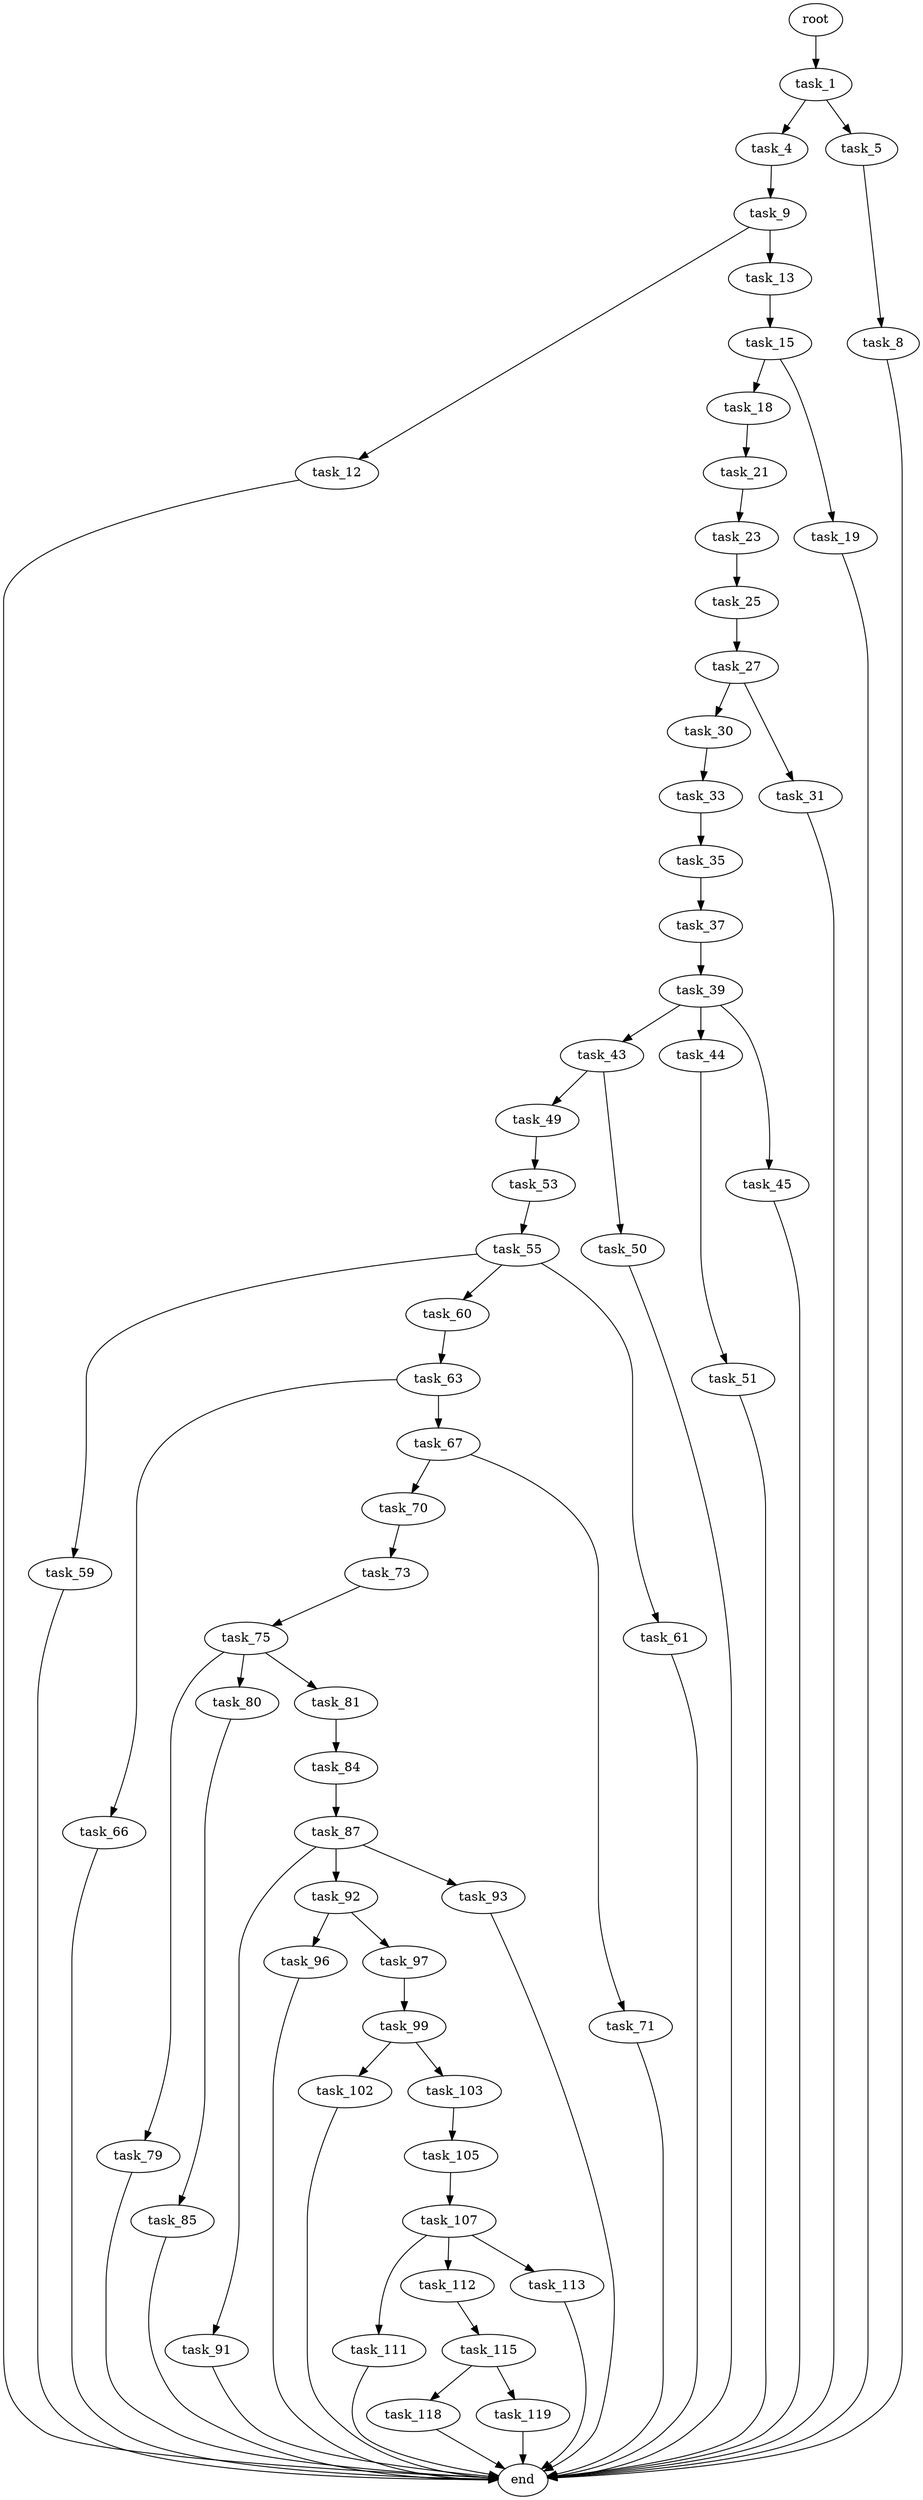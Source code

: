 digraph G {
  root [size="0.000000"];
  task_1 [size="134217728000.000000"];
  task_4 [size="31585564420.000000"];
  task_5 [size="8589934592.000000"];
  task_9 [size="40501161071.000000"];
  task_8 [size="15632378231.000000"];
  end [size="0.000000"];
  task_12 [size="14634739172.000000"];
  task_13 [size="36862129659.000000"];
  task_15 [size="1079835123704.000000"];
  task_18 [size="3136501103.000000"];
  task_19 [size="772916481.000000"];
  task_21 [size="6240228286.000000"];
  task_23 [size="2173285988.000000"];
  task_25 [size="4095225123.000000"];
  task_27 [size="1073741824000.000000"];
  task_30 [size="47245310356.000000"];
  task_31 [size="8589934592.000000"];
  task_33 [size="78278041466.000000"];
  task_35 [size="782757789696.000000"];
  task_37 [size="249463316057.000000"];
  task_39 [size="1073741824000.000000"];
  task_43 [size="55101552445.000000"];
  task_44 [size="8846471169.000000"];
  task_45 [size="46946198775.000000"];
  task_49 [size="12684471560.000000"];
  task_50 [size="180998892432.000000"];
  task_51 [size="1073741824000.000000"];
  task_53 [size="68719476736.000000"];
  task_55 [size="862157551183.000000"];
  task_59 [size="549755813888.000000"];
  task_60 [size="28991029248.000000"];
  task_61 [size="8589934592.000000"];
  task_63 [size="7033707476.000000"];
  task_66 [size="205128527796.000000"];
  task_67 [size="8560400296.000000"];
  task_70 [size="1872343064.000000"];
  task_71 [size="1073741824000.000000"];
  task_73 [size="549755813888.000000"];
  task_75 [size="16433698804.000000"];
  task_79 [size="3917991100.000000"];
  task_80 [size="44787238611.000000"];
  task_81 [size="61260511586.000000"];
  task_85 [size="68719476736.000000"];
  task_84 [size="1227479401444.000000"];
  task_87 [size="68719476736.000000"];
  task_91 [size="229684822016.000000"];
  task_92 [size="1705650500.000000"];
  task_93 [size="782757789696.000000"];
  task_96 [size="8589934592.000000"];
  task_97 [size="134217728000.000000"];
  task_99 [size="782757789696.000000"];
  task_102 [size="159468051023.000000"];
  task_103 [size="782757789696.000000"];
  task_105 [size="37530707450.000000"];
  task_107 [size="1337742329.000000"];
  task_111 [size="3323978123.000000"];
  task_112 [size="158532324236.000000"];
  task_113 [size="18933647084.000000"];
  task_115 [size="270056051054.000000"];
  task_118 [size="16995951207.000000"];
  task_119 [size="134217728000.000000"];

  root -> task_1 [size="1.000000"];
  task_1 -> task_4 [size="209715200.000000"];
  task_1 -> task_5 [size="209715200.000000"];
  task_4 -> task_9 [size="536870912.000000"];
  task_5 -> task_8 [size="33554432.000000"];
  task_9 -> task_12 [size="33554432.000000"];
  task_9 -> task_13 [size="33554432.000000"];
  task_8 -> end [size="1.000000"];
  task_12 -> end [size="1.000000"];
  task_13 -> task_15 [size="838860800.000000"];
  task_15 -> task_18 [size="679477248.000000"];
  task_15 -> task_19 [size="679477248.000000"];
  task_18 -> task_21 [size="134217728.000000"];
  task_19 -> end [size="1.000000"];
  task_21 -> task_23 [size="134217728.000000"];
  task_23 -> task_25 [size="209715200.000000"];
  task_25 -> task_27 [size="75497472.000000"];
  task_27 -> task_30 [size="838860800.000000"];
  task_27 -> task_31 [size="838860800.000000"];
  task_30 -> task_33 [size="838860800.000000"];
  task_31 -> end [size="1.000000"];
  task_33 -> task_35 [size="75497472.000000"];
  task_35 -> task_37 [size="679477248.000000"];
  task_37 -> task_39 [size="209715200.000000"];
  task_39 -> task_43 [size="838860800.000000"];
  task_39 -> task_44 [size="838860800.000000"];
  task_39 -> task_45 [size="838860800.000000"];
  task_43 -> task_49 [size="209715200.000000"];
  task_43 -> task_50 [size="209715200.000000"];
  task_44 -> task_51 [size="209715200.000000"];
  task_45 -> end [size="1.000000"];
  task_49 -> task_53 [size="301989888.000000"];
  task_50 -> end [size="1.000000"];
  task_51 -> end [size="1.000000"];
  task_53 -> task_55 [size="134217728.000000"];
  task_55 -> task_59 [size="679477248.000000"];
  task_55 -> task_60 [size="679477248.000000"];
  task_55 -> task_61 [size="679477248.000000"];
  task_59 -> end [size="1.000000"];
  task_60 -> task_63 [size="75497472.000000"];
  task_61 -> end [size="1.000000"];
  task_63 -> task_66 [size="301989888.000000"];
  task_63 -> task_67 [size="301989888.000000"];
  task_66 -> end [size="1.000000"];
  task_67 -> task_70 [size="33554432.000000"];
  task_67 -> task_71 [size="33554432.000000"];
  task_70 -> task_73 [size="33554432.000000"];
  task_71 -> end [size="1.000000"];
  task_73 -> task_75 [size="536870912.000000"];
  task_75 -> task_79 [size="411041792.000000"];
  task_75 -> task_80 [size="411041792.000000"];
  task_75 -> task_81 [size="411041792.000000"];
  task_79 -> end [size="1.000000"];
  task_80 -> task_85 [size="75497472.000000"];
  task_81 -> task_84 [size="75497472.000000"];
  task_85 -> end [size="1.000000"];
  task_84 -> task_87 [size="838860800.000000"];
  task_87 -> task_91 [size="134217728.000000"];
  task_87 -> task_92 [size="134217728.000000"];
  task_87 -> task_93 [size="134217728.000000"];
  task_91 -> end [size="1.000000"];
  task_92 -> task_96 [size="134217728.000000"];
  task_92 -> task_97 [size="134217728.000000"];
  task_93 -> end [size="1.000000"];
  task_96 -> end [size="1.000000"];
  task_97 -> task_99 [size="209715200.000000"];
  task_99 -> task_102 [size="679477248.000000"];
  task_99 -> task_103 [size="679477248.000000"];
  task_102 -> end [size="1.000000"];
  task_103 -> task_105 [size="679477248.000000"];
  task_105 -> task_107 [size="33554432.000000"];
  task_107 -> task_111 [size="75497472.000000"];
  task_107 -> task_112 [size="75497472.000000"];
  task_107 -> task_113 [size="75497472.000000"];
  task_111 -> end [size="1.000000"];
  task_112 -> task_115 [size="536870912.000000"];
  task_113 -> end [size="1.000000"];
  task_115 -> task_118 [size="209715200.000000"];
  task_115 -> task_119 [size="209715200.000000"];
  task_118 -> end [size="1.000000"];
  task_119 -> end [size="1.000000"];
}

